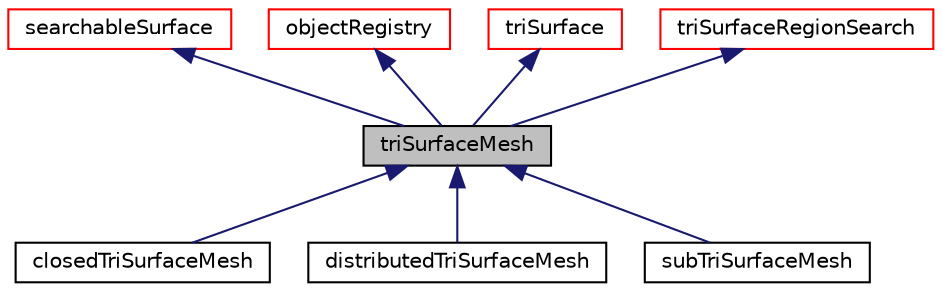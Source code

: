 digraph "triSurfaceMesh"
{
  bgcolor="transparent";
  edge [fontname="Helvetica",fontsize="10",labelfontname="Helvetica",labelfontsize="10"];
  node [fontname="Helvetica",fontsize="10",shape=record];
  Node1 [label="triSurfaceMesh",height=0.2,width=0.4,color="black", fillcolor="grey75", style="filled" fontcolor="black"];
  Node2 -> Node1 [dir="back",color="midnightblue",fontsize="10",style="solid",fontname="Helvetica"];
  Node2 [label="searchableSurface",height=0.2,width=0.4,color="red",URL="$classFoam_1_1searchableSurface.html",tooltip="Base class of (analytical or triangulated) surface. Encapsulates all the search routines. WIP. "];
  Node3 -> Node1 [dir="back",color="midnightblue",fontsize="10",style="solid",fontname="Helvetica"];
  Node3 [label="objectRegistry",height=0.2,width=0.4,color="red",URL="$classFoam_1_1objectRegistry.html",tooltip="Registry of regIOobjects. "];
  Node4 -> Node1 [dir="back",color="midnightblue",fontsize="10",style="solid",fontname="Helvetica"];
  Node4 [label="triSurface",height=0.2,width=0.4,color="red",URL="$classFoam_1_1triSurface.html",tooltip="Triangulated surface description with patch information. "];
  Node5 -> Node1 [dir="back",color="midnightblue",fontsize="10",style="solid",fontname="Helvetica"];
  Node5 [label="triSurfaceRegionSearch",height=0.2,width=0.4,color="red",URL="$classFoam_1_1triSurfaceRegionSearch.html",tooltip="Helper class to search on triSurface. Creates an octree for each region of the surface and only searc..."];
  Node1 -> Node6 [dir="back",color="midnightblue",fontsize="10",style="solid",fontname="Helvetica"];
  Node6 [label="closedTriSurfaceMesh",height=0.2,width=0.4,color="black",URL="$classFoam_1_1closedTriSurfaceMesh.html",tooltip="A triSurfaceMesh where it is forced to check volumeTypes, used for surfaces that are topologically no..."];
  Node1 -> Node7 [dir="back",color="midnightblue",fontsize="10",style="solid",fontname="Helvetica"];
  Node7 [label="distributedTriSurfaceMesh",height=0.2,width=0.4,color="black",URL="$classFoam_1_1distributedTriSurfaceMesh.html",tooltip="IOoject and searching on distributed triSurface. All processor hold (possibly overlapping) part of th..."];
  Node1 -> Node8 [dir="back",color="midnightblue",fontsize="10",style="solid",fontname="Helvetica"];
  Node8 [label="subTriSurfaceMesh",height=0.2,width=0.4,color="black",URL="$classFoam_1_1subTriSurfaceMesh.html",tooltip="On-the-fly subset of triSurfaceMesh (based on selected patches) "];
}
